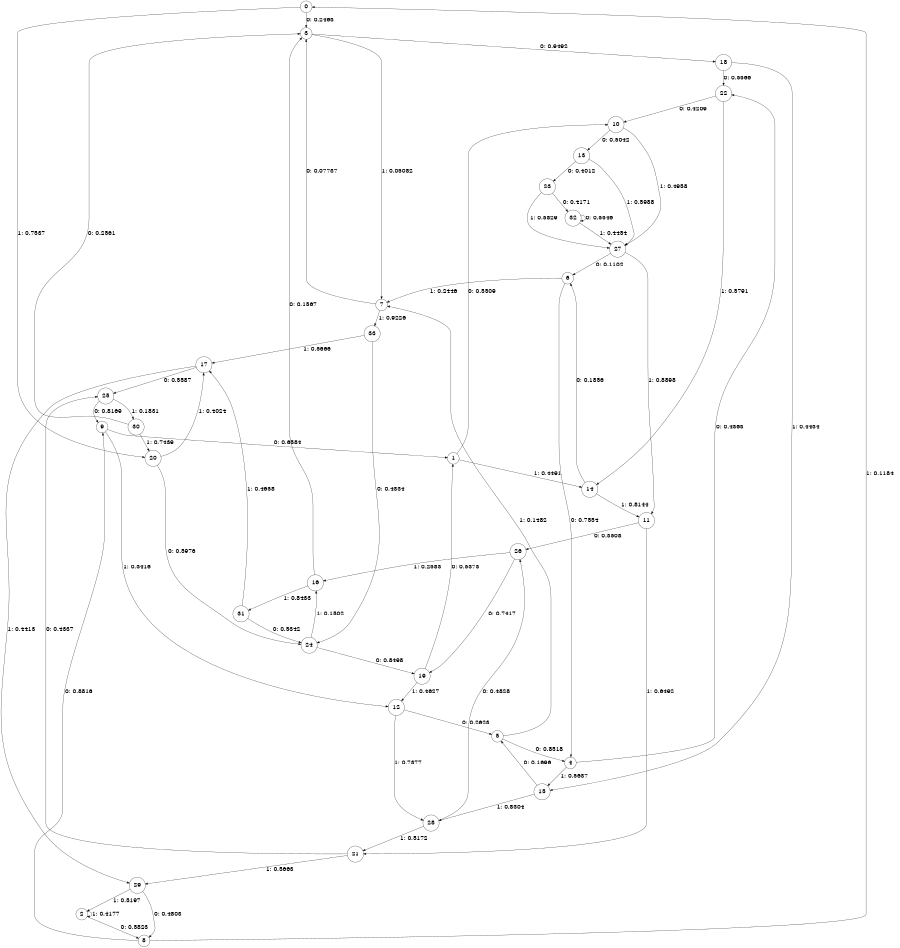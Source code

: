 digraph "ch9randomL7" {
size = "6,8.5";
ratio = "fill";
node [shape = circle];
node [fontsize = 24];
edge [fontsize = 24];
0 -> 3 [label = "0: 0.2463   "];
0 -> 20 [label = "1: 0.7537   "];
1 -> 10 [label = "0: 0.5509   "];
1 -> 14 [label = "1: 0.4491   "];
2 -> 8 [label = "0: 0.5823   "];
2 -> 2 [label = "1: 0.4177   "];
3 -> 18 [label = "0: 0.9492   "];
3 -> 7 [label = "1: 0.05082  "];
4 -> 22 [label = "0: 0.4363   "];
4 -> 15 [label = "1: 0.5637   "];
5 -> 4 [label = "0: 0.8518   "];
5 -> 7 [label = "1: 0.1482   "];
6 -> 4 [label = "0: 0.7554   "];
6 -> 7 [label = "1: 0.2446   "];
7 -> 3 [label = "0: 0.07737  "];
7 -> 33 [label = "1: 0.9226   "];
8 -> 9 [label = "0: 0.8816   "];
8 -> 0 [label = "1: 0.1184   "];
9 -> 1 [label = "0: 0.6584   "];
9 -> 12 [label = "1: 0.3416   "];
10 -> 13 [label = "0: 0.5042   "];
10 -> 27 [label = "1: 0.4958   "];
11 -> 26 [label = "0: 0.3508   "];
11 -> 21 [label = "1: 0.6492   "];
12 -> 5 [label = "0: 0.2623   "];
12 -> 28 [label = "1: 0.7377   "];
13 -> 23 [label = "0: 0.4012   "];
13 -> 27 [label = "1: 0.5988   "];
14 -> 6 [label = "0: 0.1856   "];
14 -> 11 [label = "1: 0.8144   "];
15 -> 5 [label = "0: 0.1696   "];
15 -> 28 [label = "1: 0.8304   "];
16 -> 3 [label = "0: 0.1567   "];
16 -> 31 [label = "1: 0.8433   "];
17 -> 25 [label = "0: 0.5587   "];
17 -> 29 [label = "1: 0.4413   "];
18 -> 22 [label = "0: 0.5566   "];
18 -> 15 [label = "1: 0.4434   "];
19 -> 1 [label = "0: 0.5373   "];
19 -> 12 [label = "1: 0.4627   "];
20 -> 24 [label = "0: 0.5976   "];
20 -> 17 [label = "1: 0.4024   "];
21 -> 25 [label = "0: 0.4337   "];
21 -> 29 [label = "1: 0.5663   "];
22 -> 10 [label = "0: 0.4209   "];
22 -> 14 [label = "1: 0.5791   "];
23 -> 32 [label = "0: 0.4171   "];
23 -> 27 [label = "1: 0.5829   "];
24 -> 19 [label = "0: 0.8498   "];
24 -> 16 [label = "1: 0.1502   "];
25 -> 9 [label = "0: 0.8169   "];
25 -> 30 [label = "1: 0.1831   "];
26 -> 19 [label = "0: 0.7417   "];
26 -> 16 [label = "1: 0.2583   "];
27 -> 6 [label = "0: 0.1102   "];
27 -> 11 [label = "1: 0.8898   "];
28 -> 26 [label = "0: 0.4828   "];
28 -> 21 [label = "1: 0.5172   "];
29 -> 8 [label = "0: 0.4803   "];
29 -> 2 [label = "1: 0.5197   "];
30 -> 3 [label = "0: 0.2561   "];
30 -> 20 [label = "1: 0.7439   "];
31 -> 24 [label = "0: 0.5342   "];
31 -> 17 [label = "1: 0.4658   "];
32 -> 32 [label = "0: 0.5546   "];
32 -> 27 [label = "1: 0.4454   "];
33 -> 24 [label = "0: 0.4334   "];
33 -> 17 [label = "1: 0.5666   "];
}